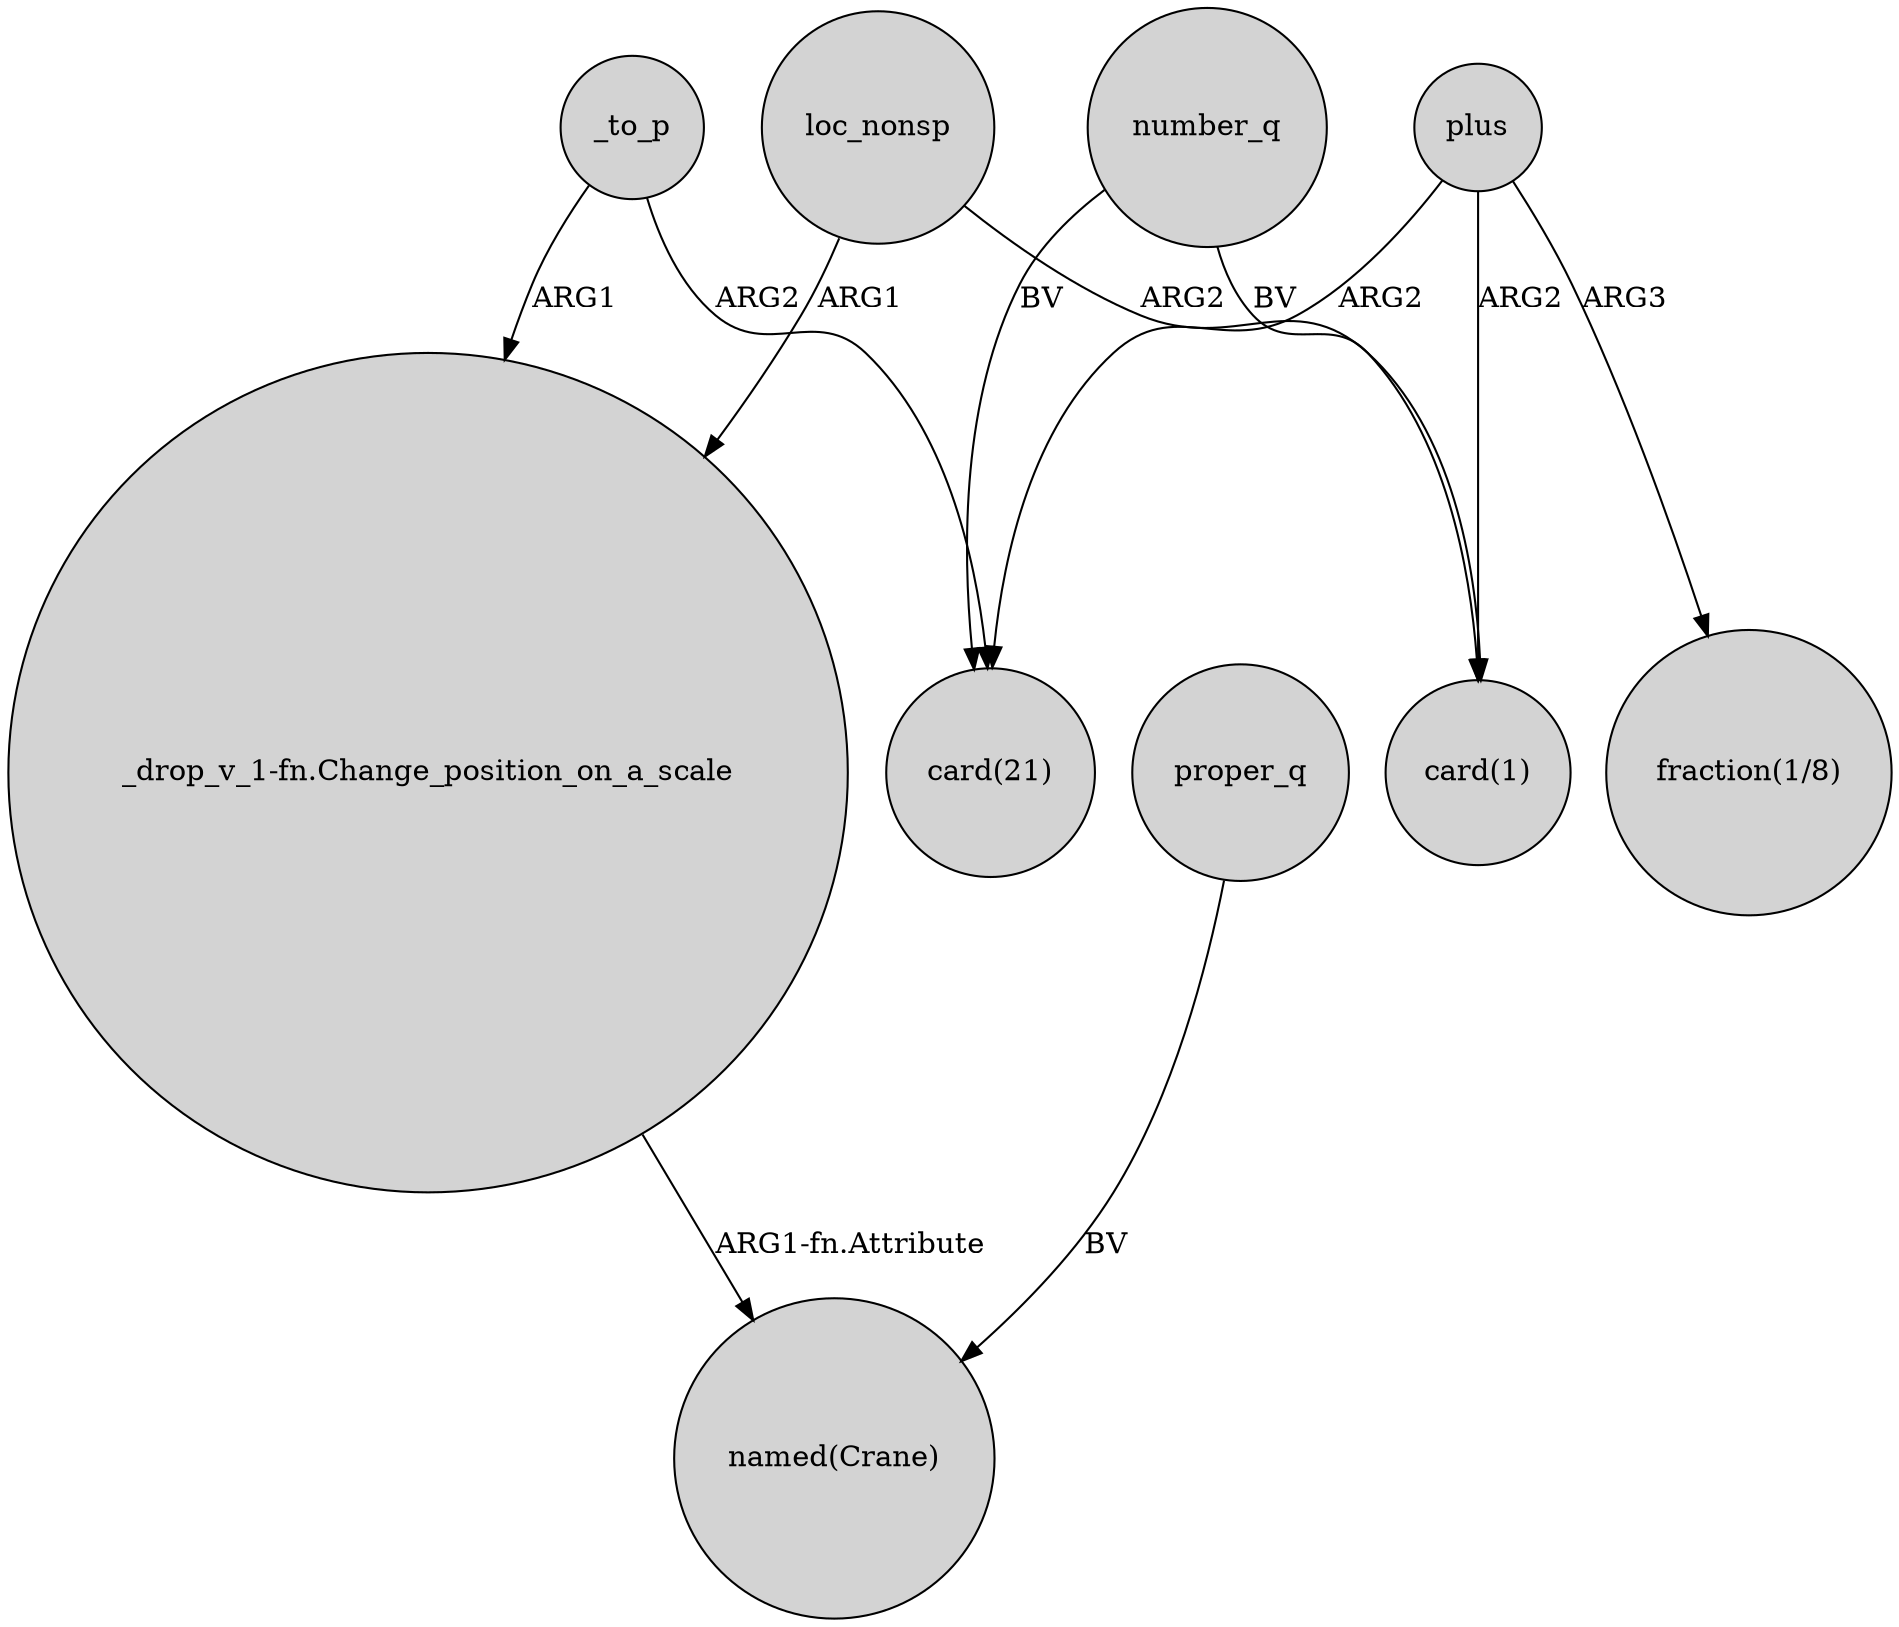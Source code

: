 digraph {
	node [shape=circle style=filled]
	_to_p -> "_drop_v_1-fn.Change_position_on_a_scale" [label=ARG1]
	loc_nonsp -> "card(1)" [label=ARG2]
	plus -> "card(21)" [label=ARG2]
	number_q -> "card(1)" [label=BV]
	plus -> "card(1)" [label=ARG2]
	"_drop_v_1-fn.Change_position_on_a_scale" -> "named(Crane)" [label="ARG1-fn.Attribute"]
	_to_p -> "card(21)" [label=ARG2]
	loc_nonsp -> "_drop_v_1-fn.Change_position_on_a_scale" [label=ARG1]
	number_q -> "card(21)" [label=BV]
	plus -> "fraction(1/8)" [label=ARG3]
	proper_q -> "named(Crane)" [label=BV]
}
